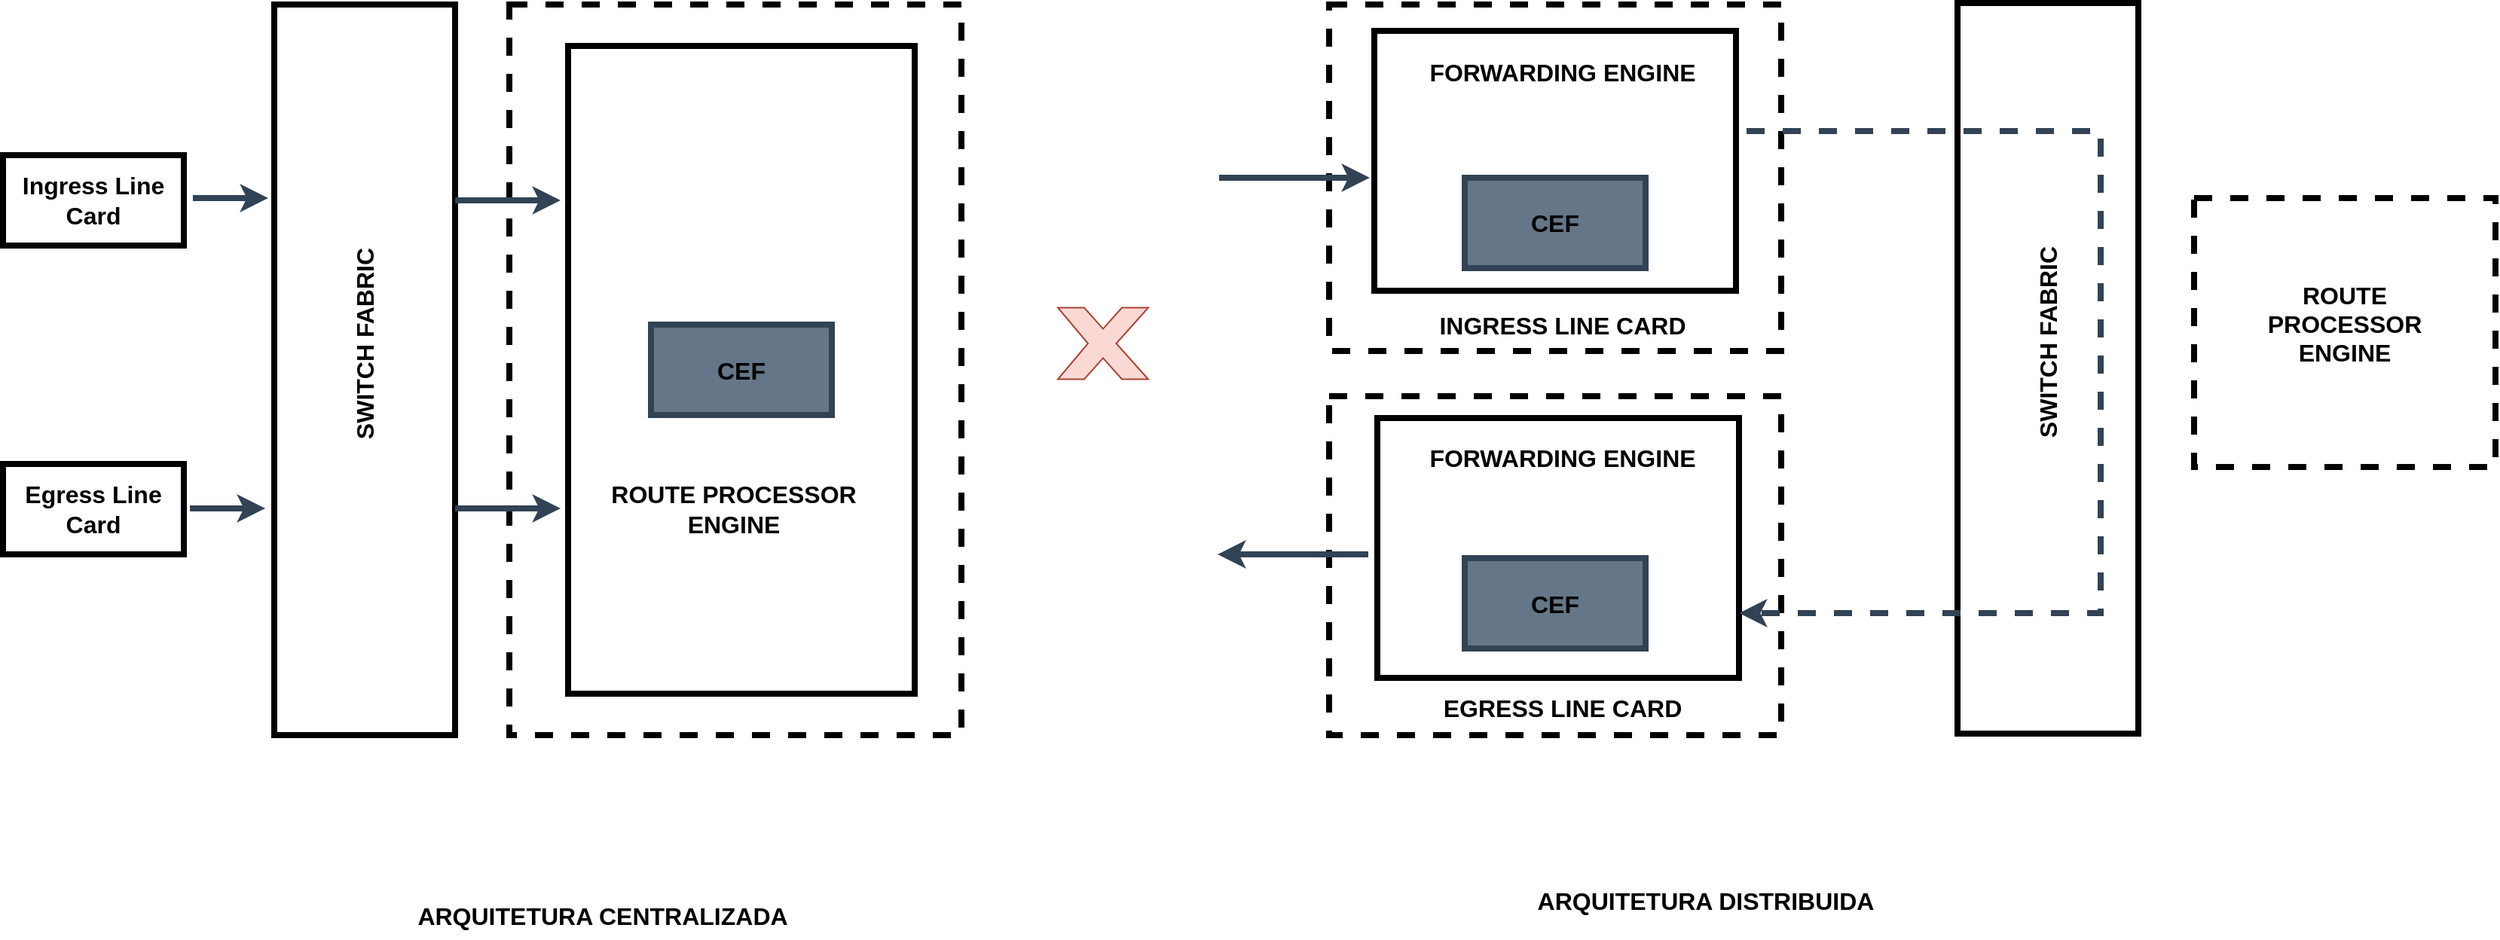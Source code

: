 <mxfile version="22.1.16" type="device">
  <diagram name="Página-1" id="G-wZrI5jkuvvGveaa_p5">
    <mxGraphModel dx="1194" dy="716" grid="1" gridSize="10" guides="1" tooltips="1" connect="1" arrows="1" fold="1" page="1" pageScale="1" pageWidth="827" pageHeight="1169" math="0" shadow="0">
      <root>
        <mxCell id="0" />
        <mxCell id="1" parent="0" />
        <mxCell id="MMhZ7FCfE5tmJCxdhU5A-20" value="" style="rounded=0;whiteSpace=wrap;html=1;strokeWidth=4;dashed=1;" vertex="1" parent="1">
          <mxGeometry x="980" y="330" width="300" height="225" as="geometry" />
        </mxCell>
        <mxCell id="MMhZ7FCfE5tmJCxdhU5A-29" value="" style="rounded=0;whiteSpace=wrap;html=1;strokeWidth=4;" vertex="1" parent="1">
          <mxGeometry x="1012" y="344.5" width="240" height="172.5" as="geometry" />
        </mxCell>
        <mxCell id="MMhZ7FCfE5tmJCxdhU5A-19" value="" style="rounded=0;whiteSpace=wrap;html=1;strokeWidth=4;dashed=1;" vertex="1" parent="1">
          <mxGeometry x="980" y="70" width="300" height="230" as="geometry" />
        </mxCell>
        <mxCell id="MMhZ7FCfE5tmJCxdhU5A-27" value="" style="rounded=0;whiteSpace=wrap;html=1;strokeWidth=4;" vertex="1" parent="1">
          <mxGeometry x="1010" y="87.5" width="240" height="172.5" as="geometry" />
        </mxCell>
        <mxCell id="MMhZ7FCfE5tmJCxdhU5A-1" value="" style="rounded=0;whiteSpace=wrap;html=1;strokeWidth=4;" vertex="1" parent="1">
          <mxGeometry x="100" y="170" width="120" height="60" as="geometry" />
        </mxCell>
        <mxCell id="MMhZ7FCfE5tmJCxdhU5A-2" value="Ingress Line Card" style="text;html=1;strokeColor=none;fillColor=none;align=center;verticalAlign=middle;whiteSpace=wrap;rounded=0;fontSize=16;fontStyle=1" vertex="1" parent="1">
          <mxGeometry x="110" y="185" width="100" height="30" as="geometry" />
        </mxCell>
        <mxCell id="MMhZ7FCfE5tmJCxdhU5A-3" value="" style="rounded=0;whiteSpace=wrap;html=1;strokeWidth=4;" vertex="1" parent="1">
          <mxGeometry x="100" y="375" width="120" height="60" as="geometry" />
        </mxCell>
        <mxCell id="MMhZ7FCfE5tmJCxdhU5A-4" value="Egress Line Card" style="text;html=1;strokeColor=none;fillColor=none;align=center;verticalAlign=middle;whiteSpace=wrap;rounded=0;fontSize=16;fontStyle=1" vertex="1" parent="1">
          <mxGeometry x="110" y="390" width="100" height="30" as="geometry" />
        </mxCell>
        <mxCell id="MMhZ7FCfE5tmJCxdhU5A-5" value="" style="rounded=0;whiteSpace=wrap;html=1;strokeWidth=4;" vertex="1" parent="1">
          <mxGeometry x="280" y="70" width="120" height="485" as="geometry" />
        </mxCell>
        <mxCell id="MMhZ7FCfE5tmJCxdhU5A-6" value="SWITCH FABRIC" style="text;html=1;strokeColor=none;fillColor=none;align=center;verticalAlign=middle;whiteSpace=wrap;rounded=0;fontSize=16;fontStyle=1;rotation=-90;" vertex="1" parent="1">
          <mxGeometry x="255" y="280" width="170" height="30" as="geometry" />
        </mxCell>
        <mxCell id="MMhZ7FCfE5tmJCxdhU5A-7" value="" style="rounded=0;whiteSpace=wrap;html=1;strokeWidth=4;dashed=1;" vertex="1" parent="1">
          <mxGeometry x="436" y="70" width="300" height="485" as="geometry" />
        </mxCell>
        <mxCell id="MMhZ7FCfE5tmJCxdhU5A-8" value="" style="rounded=0;whiteSpace=wrap;html=1;strokeWidth=4;" vertex="1" parent="1">
          <mxGeometry x="475" y="97.5" width="230" height="430" as="geometry" />
        </mxCell>
        <mxCell id="MMhZ7FCfE5tmJCxdhU5A-9" value="" style="rounded=0;whiteSpace=wrap;html=1;strokeWidth=4;fillColor=#647687;fontColor=#ffffff;strokeColor=#314354;" vertex="1" parent="1">
          <mxGeometry x="530" y="282.5" width="120" height="60" as="geometry" />
        </mxCell>
        <mxCell id="MMhZ7FCfE5tmJCxdhU5A-10" value="CEF" style="text;html=1;strokeColor=none;fillColor=none;align=center;verticalAlign=middle;whiteSpace=wrap;rounded=0;fontSize=16;fontStyle=1" vertex="1" parent="1">
          <mxGeometry x="540" y="297.5" width="100" height="30" as="geometry" />
        </mxCell>
        <mxCell id="MMhZ7FCfE5tmJCxdhU5A-11" value="FORWARDING ENGINE" style="text;html=1;strokeColor=none;fillColor=none;align=center;verticalAlign=middle;whiteSpace=wrap;rounded=0;fontSize=16;fontStyle=1" vertex="1" parent="1">
          <mxGeometry x="1040" y="356" width="190" height="30" as="geometry" />
        </mxCell>
        <mxCell id="MMhZ7FCfE5tmJCxdhU5A-12" value="ROUTE PROCESSOR ENGINE" style="text;html=1;strokeColor=none;fillColor=none;align=center;verticalAlign=middle;whiteSpace=wrap;rounded=0;fontSize=16;fontStyle=1" vertex="1" parent="1">
          <mxGeometry x="490" y="390" width="190" height="30" as="geometry" />
        </mxCell>
        <mxCell id="MMhZ7FCfE5tmJCxdhU5A-13" value="" style="endArrow=classic;html=1;rounded=0;strokeWidth=4;fillColor=#647687;strokeColor=#314354;" edge="1" parent="1">
          <mxGeometry width="50" height="50" relative="1" as="geometry">
            <mxPoint x="224" y="404.5" as="sourcePoint" />
            <mxPoint x="274" y="404.5" as="targetPoint" />
          </mxGeometry>
        </mxCell>
        <mxCell id="MMhZ7FCfE5tmJCxdhU5A-14" value="" style="endArrow=classic;html=1;rounded=0;strokeWidth=4;fillColor=#647687;strokeColor=#314354;" edge="1" parent="1">
          <mxGeometry width="50" height="50" relative="1" as="geometry">
            <mxPoint x="226" y="198.5" as="sourcePoint" />
            <mxPoint x="276" y="198.5" as="targetPoint" />
          </mxGeometry>
        </mxCell>
        <mxCell id="MMhZ7FCfE5tmJCxdhU5A-15" value="" style="endArrow=classic;html=1;rounded=0;strokeWidth=4;fillColor=#647687;strokeColor=#314354;" edge="1" parent="1">
          <mxGeometry width="50" height="50" relative="1" as="geometry">
            <mxPoint x="400" y="200" as="sourcePoint" />
            <mxPoint x="470" y="200" as="targetPoint" />
          </mxGeometry>
        </mxCell>
        <mxCell id="MMhZ7FCfE5tmJCxdhU5A-16" value="" style="endArrow=classic;html=1;rounded=0;strokeWidth=4;fillColor=#647687;strokeColor=#314354;" edge="1" parent="1">
          <mxGeometry width="50" height="50" relative="1" as="geometry">
            <mxPoint x="400" y="404.5" as="sourcePoint" />
            <mxPoint x="470" y="404.5" as="targetPoint" />
          </mxGeometry>
        </mxCell>
        <mxCell id="MMhZ7FCfE5tmJCxdhU5A-18" value="" style="verticalLabelPosition=bottom;verticalAlign=top;html=1;shape=mxgraph.basic.x;fillColor=#fad9d5;strokeColor=#ae4132;" vertex="1" parent="1">
          <mxGeometry x="800" y="271.25" width="60" height="47.5" as="geometry" />
        </mxCell>
        <mxCell id="MMhZ7FCfE5tmJCxdhU5A-21" value="" style="rounded=0;whiteSpace=wrap;html=1;strokeWidth=4;fillColor=#647687;fontColor=#ffffff;strokeColor=#314354;" vertex="1" parent="1">
          <mxGeometry x="1070" y="185" width="120" height="60" as="geometry" />
        </mxCell>
        <mxCell id="MMhZ7FCfE5tmJCxdhU5A-22" value="CEF" style="text;html=1;strokeColor=none;fillColor=none;align=center;verticalAlign=middle;whiteSpace=wrap;rounded=0;fontSize=16;fontStyle=1" vertex="1" parent="1">
          <mxGeometry x="1080" y="200" width="100" height="30" as="geometry" />
        </mxCell>
        <mxCell id="MMhZ7FCfE5tmJCxdhU5A-23" value="" style="rounded=0;whiteSpace=wrap;html=1;strokeWidth=4;fillColor=#647687;fontColor=#ffffff;strokeColor=#314354;" vertex="1" parent="1">
          <mxGeometry x="1070" y="437.5" width="120" height="60" as="geometry" />
        </mxCell>
        <mxCell id="MMhZ7FCfE5tmJCxdhU5A-24" value="CEF" style="text;html=1;strokeColor=none;fillColor=none;align=center;verticalAlign=middle;whiteSpace=wrap;rounded=0;fontSize=16;fontStyle=1" vertex="1" parent="1">
          <mxGeometry x="1080" y="452.5" width="100" height="30" as="geometry" />
        </mxCell>
        <mxCell id="MMhZ7FCfE5tmJCxdhU5A-25" value="FORWARDING ENGINE" style="text;html=1;strokeColor=none;fillColor=none;align=center;verticalAlign=middle;whiteSpace=wrap;rounded=0;fontSize=16;fontStyle=1" vertex="1" parent="1">
          <mxGeometry x="1040" y="100" width="190" height="30" as="geometry" />
        </mxCell>
        <mxCell id="MMhZ7FCfE5tmJCxdhU5A-30" value="" style="rounded=0;whiteSpace=wrap;html=1;strokeWidth=4;" vertex="1" parent="1">
          <mxGeometry x="1397" y="69" width="120" height="485" as="geometry" />
        </mxCell>
        <mxCell id="MMhZ7FCfE5tmJCxdhU5A-31" value="SWITCH FABRIC" style="text;html=1;strokeColor=none;fillColor=none;align=center;verticalAlign=middle;whiteSpace=wrap;rounded=0;fontSize=16;fontStyle=1;rotation=-90;" vertex="1" parent="1">
          <mxGeometry x="1372" y="279" width="170" height="30" as="geometry" />
        </mxCell>
        <mxCell id="MMhZ7FCfE5tmJCxdhU5A-32" value="" style="endArrow=classic;html=1;rounded=0;strokeWidth=4;fillColor=#647687;strokeColor=#314354;" edge="1" parent="1">
          <mxGeometry width="50" height="50" relative="1" as="geometry">
            <mxPoint x="907" y="185" as="sourcePoint" />
            <mxPoint x="1007" y="185" as="targetPoint" />
          </mxGeometry>
        </mxCell>
        <mxCell id="MMhZ7FCfE5tmJCxdhU5A-33" value="" style="endArrow=none;html=1;rounded=0;strokeWidth=4;fillColor=#647687;strokeColor=#314354;startArrow=classic;startFill=1;endFill=0;" edge="1" parent="1">
          <mxGeometry width="50" height="50" relative="1" as="geometry">
            <mxPoint x="906" y="435" as="sourcePoint" />
            <mxPoint x="1006" y="435" as="targetPoint" />
          </mxGeometry>
        </mxCell>
        <mxCell id="MMhZ7FCfE5tmJCxdhU5A-34" value="" style="endArrow=classic;html=1;rounded=0;strokeWidth=4;fillColor=#647687;strokeColor=#314354;dashed=1;" edge="1" parent="1">
          <mxGeometry width="50" height="50" relative="1" as="geometry">
            <mxPoint x="1257" y="154" as="sourcePoint" />
            <mxPoint x="1252" y="474" as="targetPoint" />
            <Array as="points">
              <mxPoint x="1492" y="154" />
              <mxPoint x="1492" y="474" />
            </Array>
          </mxGeometry>
        </mxCell>
        <mxCell id="MMhZ7FCfE5tmJCxdhU5A-36" value="EGRESS LINE CARD" style="text;html=1;strokeColor=none;fillColor=none;align=center;verticalAlign=middle;whiteSpace=wrap;rounded=0;fontSize=16;fontStyle=1" vertex="1" parent="1">
          <mxGeometry x="1040" y="522" width="190" height="30" as="geometry" />
        </mxCell>
        <mxCell id="MMhZ7FCfE5tmJCxdhU5A-37" value="INGRESS LINE CARD" style="text;html=1;strokeColor=none;fillColor=none;align=center;verticalAlign=middle;whiteSpace=wrap;rounded=0;fontSize=16;fontStyle=1" vertex="1" parent="1">
          <mxGeometry x="1040" y="267.5" width="190" height="30" as="geometry" />
        </mxCell>
        <mxCell id="MMhZ7FCfE5tmJCxdhU5A-38" value="" style="rounded=0;whiteSpace=wrap;html=1;strokeWidth=4;dashed=1;" vertex="1" parent="1">
          <mxGeometry x="1554" y="198.5" width="200" height="178.5" as="geometry" />
        </mxCell>
        <mxCell id="MMhZ7FCfE5tmJCxdhU5A-39" value="ROUTE PROCESSOR ENGINE" style="text;html=1;strokeColor=none;fillColor=none;align=center;verticalAlign=middle;whiteSpace=wrap;rounded=0;fontSize=16;fontStyle=1" vertex="1" parent="1">
          <mxGeometry x="1574" y="267" width="160" height="30" as="geometry" />
        </mxCell>
        <mxCell id="MMhZ7FCfE5tmJCxdhU5A-42" value="ARQUITETURA CENTRALIZADA" style="text;html=1;strokeColor=none;fillColor=none;align=center;verticalAlign=middle;whiteSpace=wrap;rounded=0;fontSize=16;fontStyle=1" vertex="1" parent="1">
          <mxGeometry x="356" y="660" width="284" height="30" as="geometry" />
        </mxCell>
        <mxCell id="MMhZ7FCfE5tmJCxdhU5A-43" value="ARQUITETURA DISTRIBUIDA" style="text;html=1;strokeColor=none;fillColor=none;align=center;verticalAlign=middle;whiteSpace=wrap;rounded=0;fontSize=16;fontStyle=1" vertex="1" parent="1">
          <mxGeometry x="1088" y="650" width="284" height="30" as="geometry" />
        </mxCell>
      </root>
    </mxGraphModel>
  </diagram>
</mxfile>
